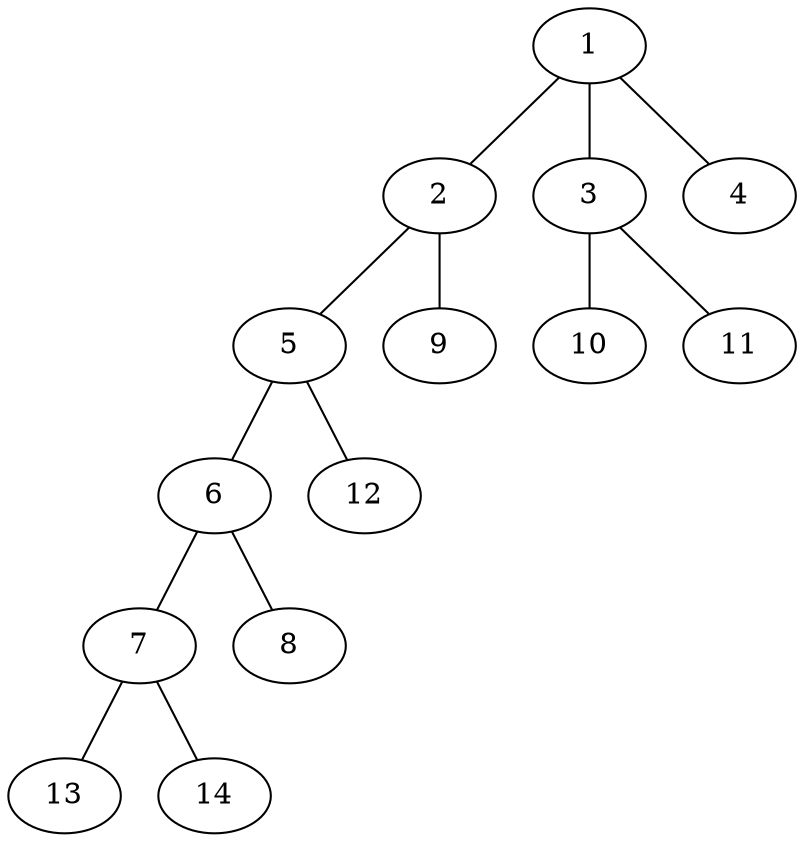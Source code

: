 graph molecule_1871 {
	1	 [chem=C];
	2	 [chem=N];
	1 -- 2	 [valence=1];
	3	 [chem=N];
	1 -- 3	 [valence=1];
	4	 [chem=O];
	1 -- 4	 [valence=2];
	5	 [chem=N];
	2 -- 5	 [valence=1];
	9	 [chem=H];
	2 -- 9	 [valence=1];
	10	 [chem=H];
	3 -- 10	 [valence=1];
	11	 [chem=H];
	3 -- 11	 [valence=1];
	6	 [chem=C];
	5 -- 6	 [valence=1];
	12	 [chem=H];
	5 -- 12	 [valence=1];
	7	 [chem=N];
	6 -- 7	 [valence=1];
	8	 [chem=O];
	6 -- 8	 [valence=2];
	13	 [chem=H];
	7 -- 13	 [valence=1];
	14	 [chem=H];
	7 -- 14	 [valence=1];
}
